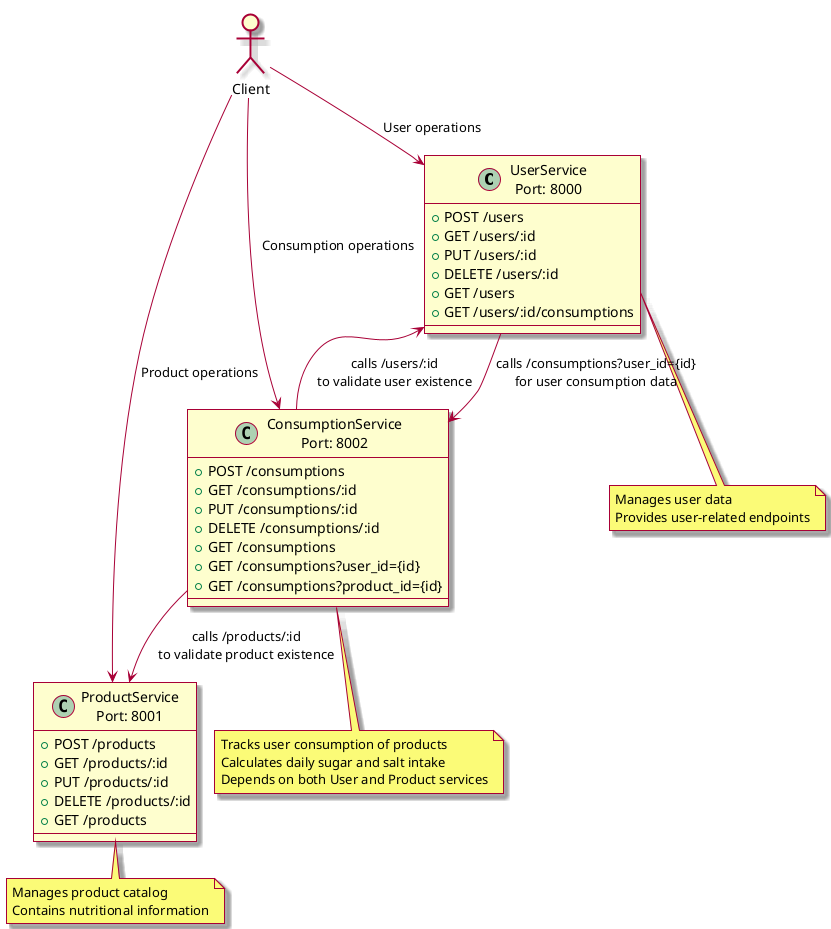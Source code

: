@startuml
skin rose
!pragma layout smetana
allowmixing

' Define components
class "UserService\nPort: 8000" as US {
  + POST /users
  + GET /users/:id
  + PUT /users/:id
  + DELETE /users/:id
  + GET /users
  + GET /users/:id/consumptions
}

class "ProductService\nPort: 8001" as PS {
  + POST /products
  + GET /products/:id
  + PUT /products/:id
  + DELETE /products/:id
  + GET /products
}

class "ConsumptionService\nPort: 8002" as CS {
  + POST /consumptions
  + GET /consumptions/:id
  + PUT /consumptions/:id
  + DELETE /consumptions/:id
  + GET /consumptions
  + GET /consumptions?user_id={id}
  + GET /consumptions?product_id={id}
}

' Define interactions
US --> CS : "calls /consumptions?user_id={id}\nfor user consumption data"
CS --> US : "calls /users/:id\nto validate user existence"
CS --> PS : "calls /products/:id\nto validate product existence"

' Add client
actor Client
Client --> US : "User operations"
Client --> PS : "Product operations"
Client --> CS : "Consumption operations"

' Add notes
note bottom of US
  Manages user data
  Provides user-related endpoints
end note

note bottom of PS
  Manages product catalog
  Contains nutritional information
end note

note bottom of CS
  Tracks user consumption of products
  Calculates daily sugar and salt intake
  Depends on both User and Product services
end note
@enduml